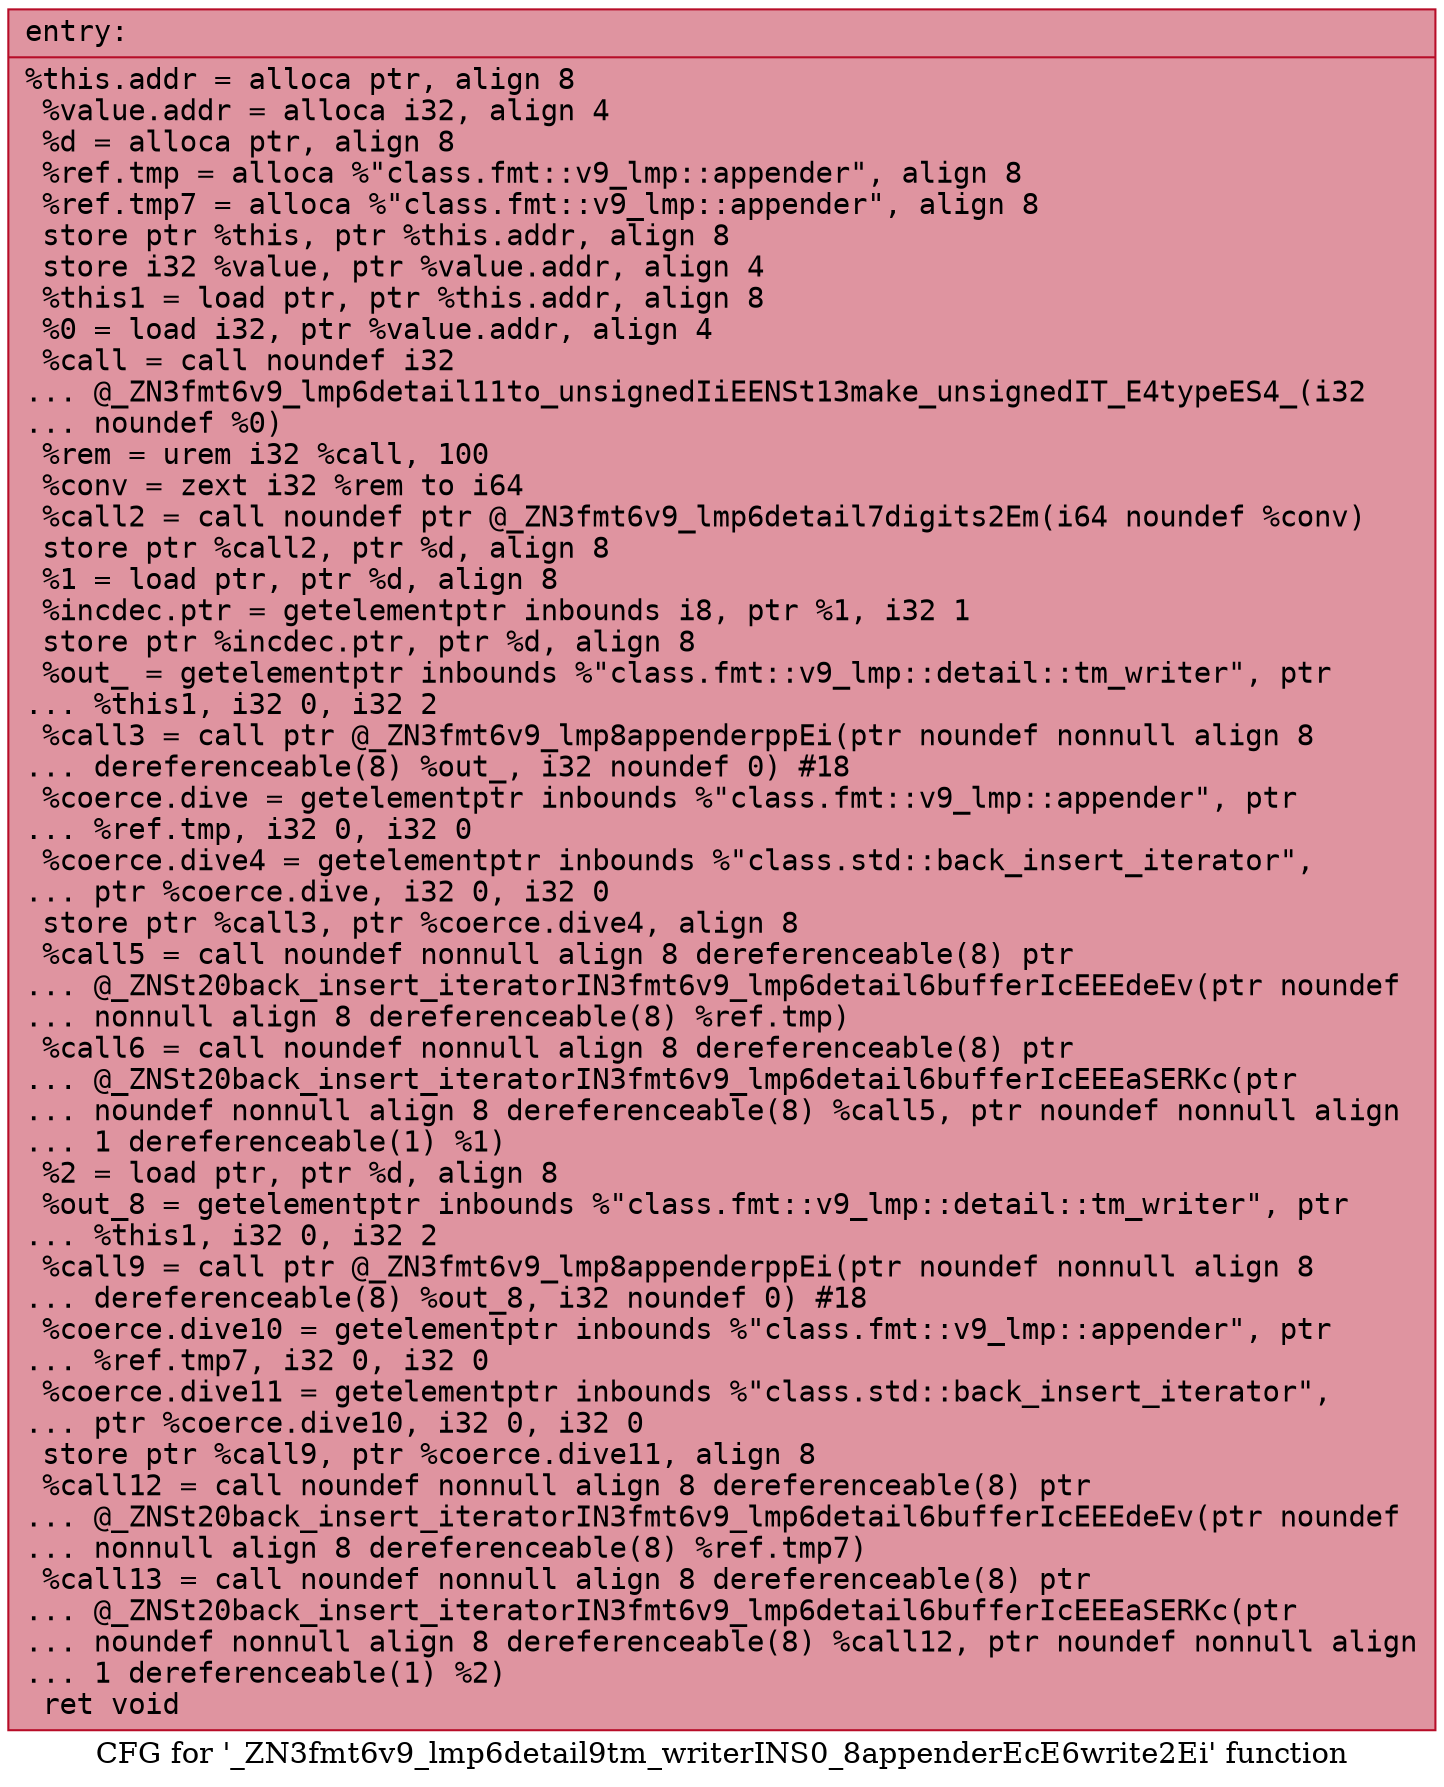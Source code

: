 digraph "CFG for '_ZN3fmt6v9_lmp6detail9tm_writerINS0_8appenderEcE6write2Ei' function" {
	label="CFG for '_ZN3fmt6v9_lmp6detail9tm_writerINS0_8appenderEcE6write2Ei' function";

	Node0x55841698be60 [shape=record,color="#b70d28ff", style=filled, fillcolor="#b70d2870" fontname="Courier",label="{entry:\l|  %this.addr = alloca ptr, align 8\l  %value.addr = alloca i32, align 4\l  %d = alloca ptr, align 8\l  %ref.tmp = alloca %\"class.fmt::v9_lmp::appender\", align 8\l  %ref.tmp7 = alloca %\"class.fmt::v9_lmp::appender\", align 8\l  store ptr %this, ptr %this.addr, align 8\l  store i32 %value, ptr %value.addr, align 4\l  %this1 = load ptr, ptr %this.addr, align 8\l  %0 = load i32, ptr %value.addr, align 4\l  %call = call noundef i32\l... @_ZN3fmt6v9_lmp6detail11to_unsignedIiEENSt13make_unsignedIT_E4typeES4_(i32\l... noundef %0)\l  %rem = urem i32 %call, 100\l  %conv = zext i32 %rem to i64\l  %call2 = call noundef ptr @_ZN3fmt6v9_lmp6detail7digits2Em(i64 noundef %conv)\l  store ptr %call2, ptr %d, align 8\l  %1 = load ptr, ptr %d, align 8\l  %incdec.ptr = getelementptr inbounds i8, ptr %1, i32 1\l  store ptr %incdec.ptr, ptr %d, align 8\l  %out_ = getelementptr inbounds %\"class.fmt::v9_lmp::detail::tm_writer\", ptr\l... %this1, i32 0, i32 2\l  %call3 = call ptr @_ZN3fmt6v9_lmp8appenderppEi(ptr noundef nonnull align 8\l... dereferenceable(8) %out_, i32 noundef 0) #18\l  %coerce.dive = getelementptr inbounds %\"class.fmt::v9_lmp::appender\", ptr\l... %ref.tmp, i32 0, i32 0\l  %coerce.dive4 = getelementptr inbounds %\"class.std::back_insert_iterator\",\l... ptr %coerce.dive, i32 0, i32 0\l  store ptr %call3, ptr %coerce.dive4, align 8\l  %call5 = call noundef nonnull align 8 dereferenceable(8) ptr\l... @_ZNSt20back_insert_iteratorIN3fmt6v9_lmp6detail6bufferIcEEEdeEv(ptr noundef\l... nonnull align 8 dereferenceable(8) %ref.tmp)\l  %call6 = call noundef nonnull align 8 dereferenceable(8) ptr\l... @_ZNSt20back_insert_iteratorIN3fmt6v9_lmp6detail6bufferIcEEEaSERKc(ptr\l... noundef nonnull align 8 dereferenceable(8) %call5, ptr noundef nonnull align\l... 1 dereferenceable(1) %1)\l  %2 = load ptr, ptr %d, align 8\l  %out_8 = getelementptr inbounds %\"class.fmt::v9_lmp::detail::tm_writer\", ptr\l... %this1, i32 0, i32 2\l  %call9 = call ptr @_ZN3fmt6v9_lmp8appenderppEi(ptr noundef nonnull align 8\l... dereferenceable(8) %out_8, i32 noundef 0) #18\l  %coerce.dive10 = getelementptr inbounds %\"class.fmt::v9_lmp::appender\", ptr\l... %ref.tmp7, i32 0, i32 0\l  %coerce.dive11 = getelementptr inbounds %\"class.std::back_insert_iterator\",\l... ptr %coerce.dive10, i32 0, i32 0\l  store ptr %call9, ptr %coerce.dive11, align 8\l  %call12 = call noundef nonnull align 8 dereferenceable(8) ptr\l... @_ZNSt20back_insert_iteratorIN3fmt6v9_lmp6detail6bufferIcEEEdeEv(ptr noundef\l... nonnull align 8 dereferenceable(8) %ref.tmp7)\l  %call13 = call noundef nonnull align 8 dereferenceable(8) ptr\l... @_ZNSt20back_insert_iteratorIN3fmt6v9_lmp6detail6bufferIcEEEaSERKc(ptr\l... noundef nonnull align 8 dereferenceable(8) %call12, ptr noundef nonnull align\l... 1 dereferenceable(1) %2)\l  ret void\l}"];
}
